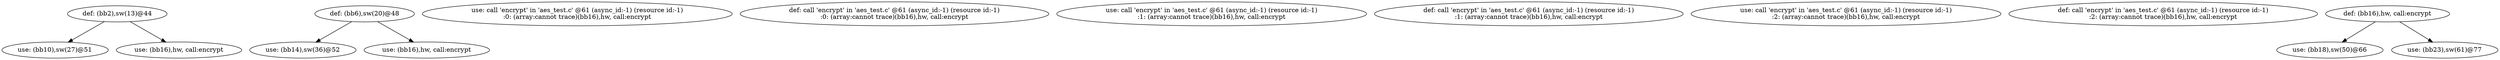 digraph defuse_graph {
v0 [label = "def: (bb2),sw(13)@44"];
v1 [label = "def: (bb6),sw(20)@48"];
v2 [label = "use: (bb10),sw(27)@51"];
v3 [label = "use: (bb14),sw(36)@52"];
v4 [label = "use: call 'encrypt' in 'aes_test.c' @61 (async_id:-1) (resource id:-1)\n:0: (array:cannot trace)(bb16),hw, call:encrypt"];
v5 [label = "def: call 'encrypt' in 'aes_test.c' @61 (async_id:-1) (resource id:-1)\n:0: (array:cannot trace)(bb16),hw, call:encrypt"];
v6 [label = "use: call 'encrypt' in 'aes_test.c' @61 (async_id:-1) (resource id:-1)\n:1: (array:cannot trace)(bb16),hw, call:encrypt"];
v7 [label = "def: call 'encrypt' in 'aes_test.c' @61 (async_id:-1) (resource id:-1)\n:1: (array:cannot trace)(bb16),hw, call:encrypt"];
v8 [label = "use: call 'encrypt' in 'aes_test.c' @61 (async_id:-1) (resource id:-1)\n:2: (array:cannot trace)(bb16),hw, call:encrypt"];
v9 [label = "def: call 'encrypt' in 'aes_test.c' @61 (async_id:-1) (resource id:-1)\n:2: (array:cannot trace)(bb16),hw, call:encrypt"];
v10 [label = "use: (bb16),hw, call:encrypt"];
v11 [label = "use: (bb16),hw, call:encrypt"];
v12 [label = "def: (bb16),hw, call:encrypt"];
v13 [label = "use: (bb18),sw(50)@66"];
v14 [label = "use: (bb23),sw(61)@77"];
v0 -> v2;
v1 -> v3;
v0 -> v11;
v1 -> v10;
v12 -> v13;
v12 -> v14;
}
